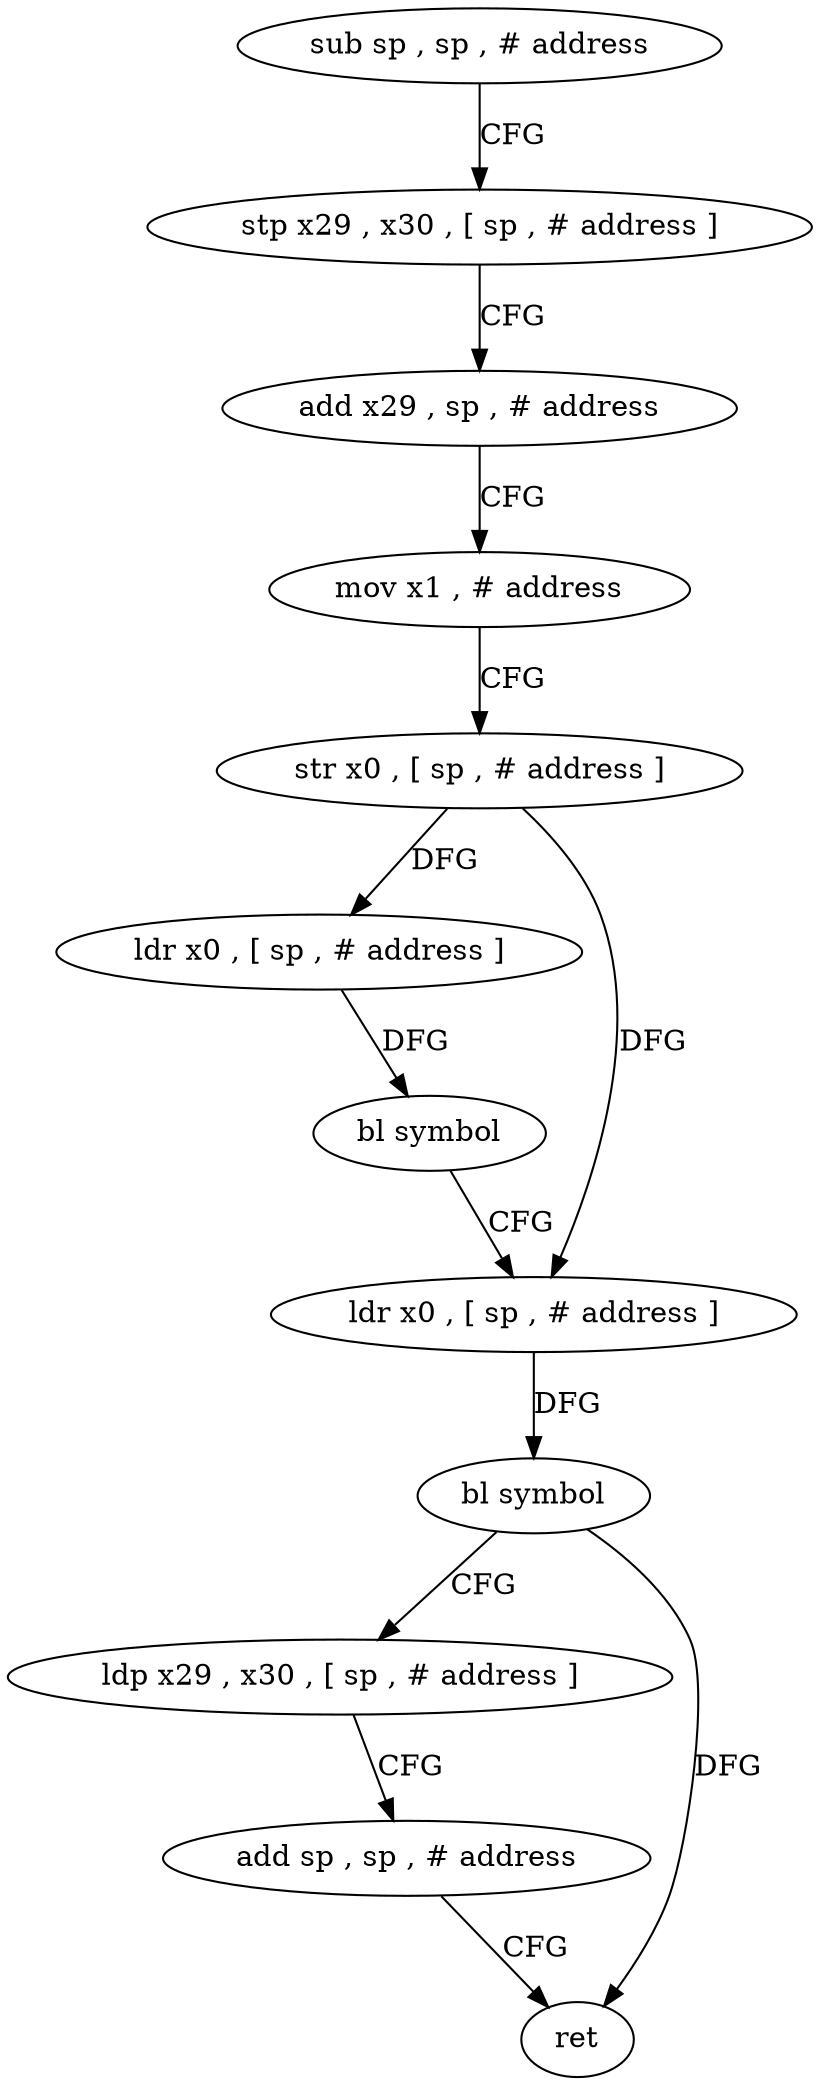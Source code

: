 digraph "func" {
"4236420" [label = "sub sp , sp , # address" ]
"4236424" [label = "stp x29 , x30 , [ sp , # address ]" ]
"4236428" [label = "add x29 , sp , # address" ]
"4236432" [label = "mov x1 , # address" ]
"4236436" [label = "str x0 , [ sp , # address ]" ]
"4236440" [label = "ldr x0 , [ sp , # address ]" ]
"4236444" [label = "bl symbol" ]
"4236448" [label = "ldr x0 , [ sp , # address ]" ]
"4236452" [label = "bl symbol" ]
"4236456" [label = "ldp x29 , x30 , [ sp , # address ]" ]
"4236460" [label = "add sp , sp , # address" ]
"4236464" [label = "ret" ]
"4236420" -> "4236424" [ label = "CFG" ]
"4236424" -> "4236428" [ label = "CFG" ]
"4236428" -> "4236432" [ label = "CFG" ]
"4236432" -> "4236436" [ label = "CFG" ]
"4236436" -> "4236440" [ label = "DFG" ]
"4236436" -> "4236448" [ label = "DFG" ]
"4236440" -> "4236444" [ label = "DFG" ]
"4236444" -> "4236448" [ label = "CFG" ]
"4236448" -> "4236452" [ label = "DFG" ]
"4236452" -> "4236456" [ label = "CFG" ]
"4236452" -> "4236464" [ label = "DFG" ]
"4236456" -> "4236460" [ label = "CFG" ]
"4236460" -> "4236464" [ label = "CFG" ]
}
